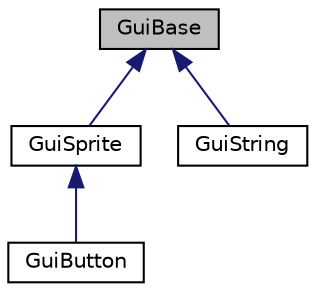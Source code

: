digraph "GuiBase"
{
 // INTERACTIVE_SVG=YES
 // LATEX_PDF_SIZE
  edge [fontname="Helvetica",fontsize="10",labelfontname="Helvetica",labelfontsize="10"];
  node [fontname="Helvetica",fontsize="10",shape=record];
  Node1 [label="GuiBase",height=0.2,width=0.4,color="black", fillcolor="grey75", style="filled", fontcolor="black",tooltip=" "];
  Node1 -> Node2 [dir="back",color="midnightblue",fontsize="10",style="solid",fontname="Helvetica"];
  Node2 [label="GuiSprite",height=0.2,width=0.4,color="black", fillcolor="white", style="filled",URL="$d1/db9/class_gui_sprite.html",tooltip=" "];
  Node2 -> Node3 [dir="back",color="midnightblue",fontsize="10",style="solid",fontname="Helvetica"];
  Node3 [label="GuiButton",height=0.2,width=0.4,color="black", fillcolor="white", style="filled",URL="$d6/d17/class_gui_button.html",tooltip=" "];
  Node1 -> Node4 [dir="back",color="midnightblue",fontsize="10",style="solid",fontname="Helvetica"];
  Node4 [label="GuiString",height=0.2,width=0.4,color="black", fillcolor="white", style="filled",URL="$dd/df5/class_gui_string.html",tooltip=" "];
}
